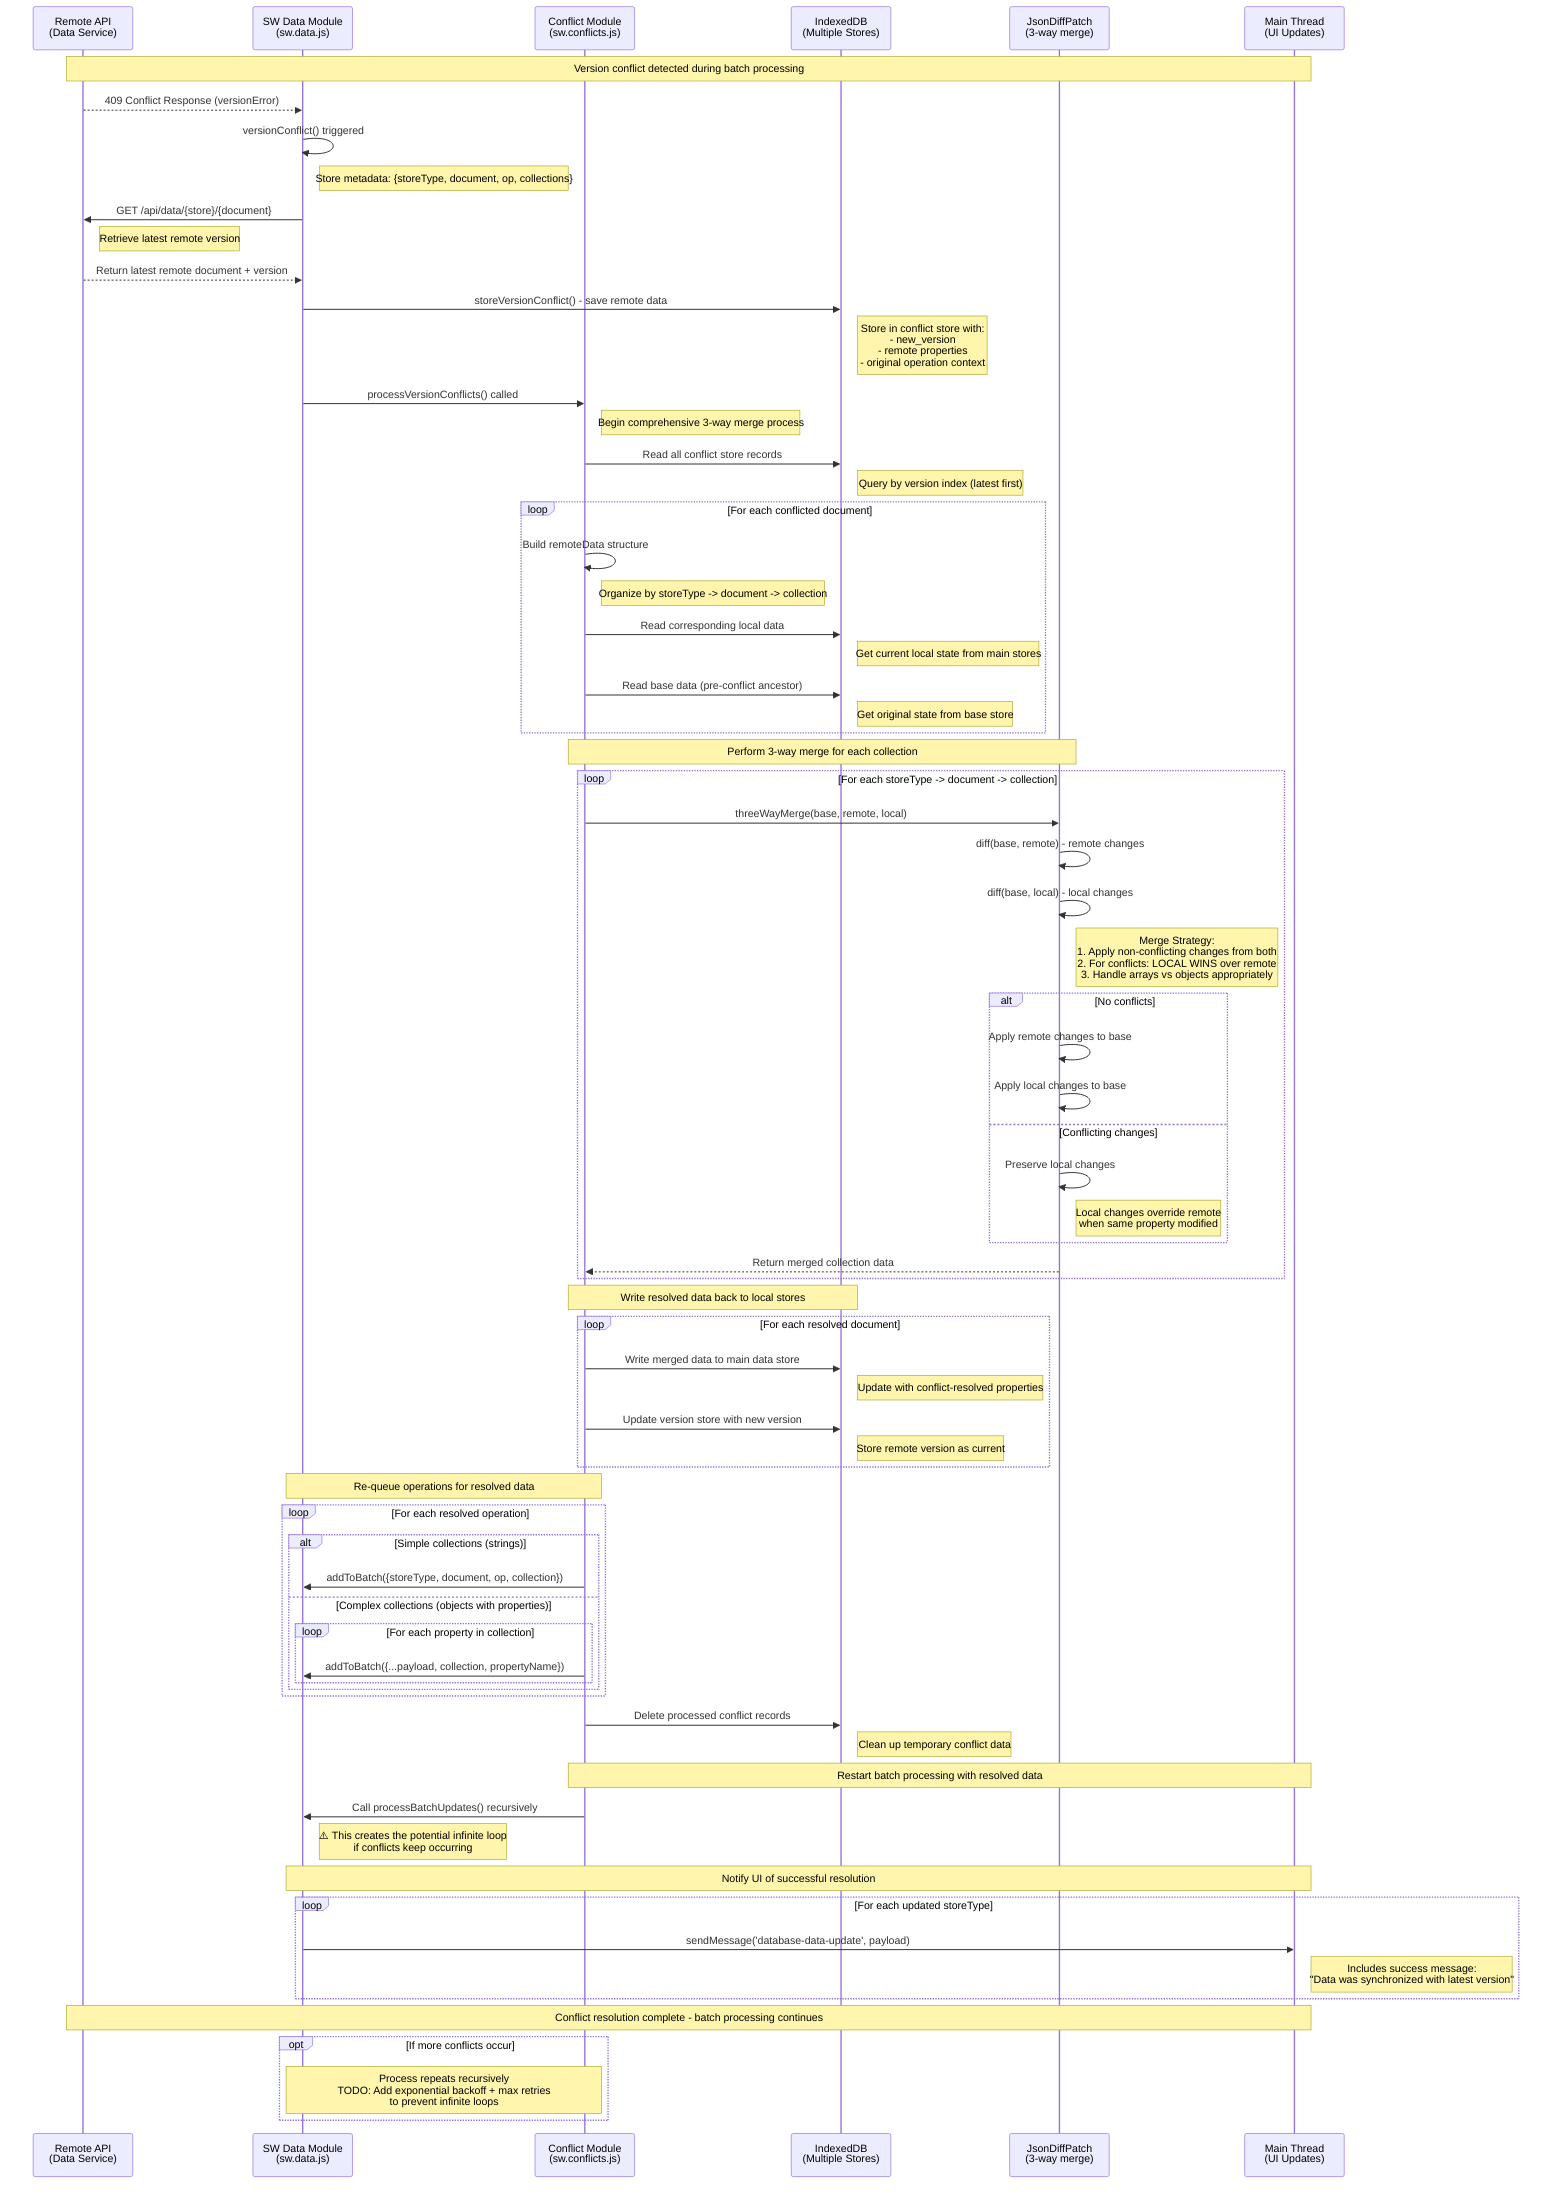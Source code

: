 sequenceDiagram
    participant API as Remote API<br/>(Data Service)
    participant SWD as SW Data Module<br/>(sw.data.js)
    participant Conflict as Conflict Module<br/>(sw.conflicts.js)
    participant IDB as IndexedDB<br/>(Multiple Stores)
    participant JsonDiff as JsonDiffPatch<br/>(3-way merge)
    participant MT as Main Thread<br/>(UI Updates)

    Note over API, MT: Version conflict detected during batch processing

    API-->>SWD: 409 Conflict Response (versionError)
    SWD->>SWD: versionConflict() triggered
    Note right of SWD: Store metadata: {storeType, document, op, collections}

    SWD->>API: GET /api/data/{store}/{document}
    Note right of API: Retrieve latest remote version
    API-->>SWD: Return latest remote document + version

    SWD->>IDB: storeVersionConflict() - save remote data
    Note right of IDB: Store in conflict store with:<br/>- new_version<br/>- remote properties<br/>- original operation context

    SWD->>Conflict: processVersionConflicts() called
    Note right of Conflict: Begin comprehensive 3-way merge process

    Conflict->>IDB: Read all conflict store records
    Note right of IDB: Query by version index (latest first)

    loop For each conflicted document
        Conflict->>Conflict: Build remoteData structure
        Note right of Conflict: Organize by storeType -> document -> collection
        
        Conflict->>IDB: Read corresponding local data
        Note right of IDB: Get current local state from main stores
        
        Conflict->>IDB: Read base data (pre-conflict ancestor)
        Note right of IDB: Get original state from base store
    end

    Note over Conflict, JsonDiff: Perform 3-way merge for each collection

    loop For each storeType -> document -> collection
        Conflict->>JsonDiff: threeWayMerge(base, remote, local)
        
        JsonDiff->>JsonDiff: diff(base, remote) - remote changes
        JsonDiff->>JsonDiff: diff(base, local) - local changes
        
        Note right of JsonDiff: Merge Strategy:<br/>1. Apply non-conflicting changes from both<br/>2. For conflicts: LOCAL WINS over remote<br/>3. Handle arrays vs objects appropriately
        
        alt No conflicts
            JsonDiff->>JsonDiff: Apply remote changes to base
            JsonDiff->>JsonDiff: Apply local changes to base
        else Conflicting changes
            JsonDiff->>JsonDiff: Preserve local changes
            Note right of JsonDiff: Local changes override remote<br/>when same property modified
        end
        
        JsonDiff-->>Conflict: Return merged collection data
    end

    Note over Conflict, IDB: Write resolved data back to local stores

    loop For each resolved document
        Conflict->>IDB: Write merged data to main data store
        Note right of IDB: Update with conflict-resolved properties
        
        Conflict->>IDB: Update version store with new version
        Note right of IDB: Store remote version as current
    end

    Note over Conflict, SWD: Re-queue operations for resolved data

    loop For each resolved operation
        alt Simple collections (strings)
            Conflict->>SWD: addToBatch({storeType, document, op, collection})
        else Complex collections (objects with properties)
            loop For each property in collection
                Conflict->>SWD: addToBatch({...payload, collection, propertyName})
            end
        end
    end

    Conflict->>IDB: Delete processed conflict records
    Note right of IDB: Clean up temporary conflict data

    Note over Conflict, MT: Restart batch processing with resolved data

    Conflict->>SWD: Call processBatchUpdates() recursively
    Note right of SWD: ⚠️ This creates the potential infinite loop<br/>if conflicts keep occurring

    Note over SWD, MT: Notify UI of successful resolution

    loop For each updated storeType
        SWD->>MT: sendMessage('database-data-update', payload)
        Note right of MT: Includes success message:<br/>"Data was synchronized with latest version"
    end

    Note over API, MT: Conflict resolution complete - batch processing continues

    opt If more conflicts occur
        Note over SWD, Conflict: Process repeats recursively<br/>TODO: Add exponential backoff + max retries<br/>to prevent infinite loops
    end